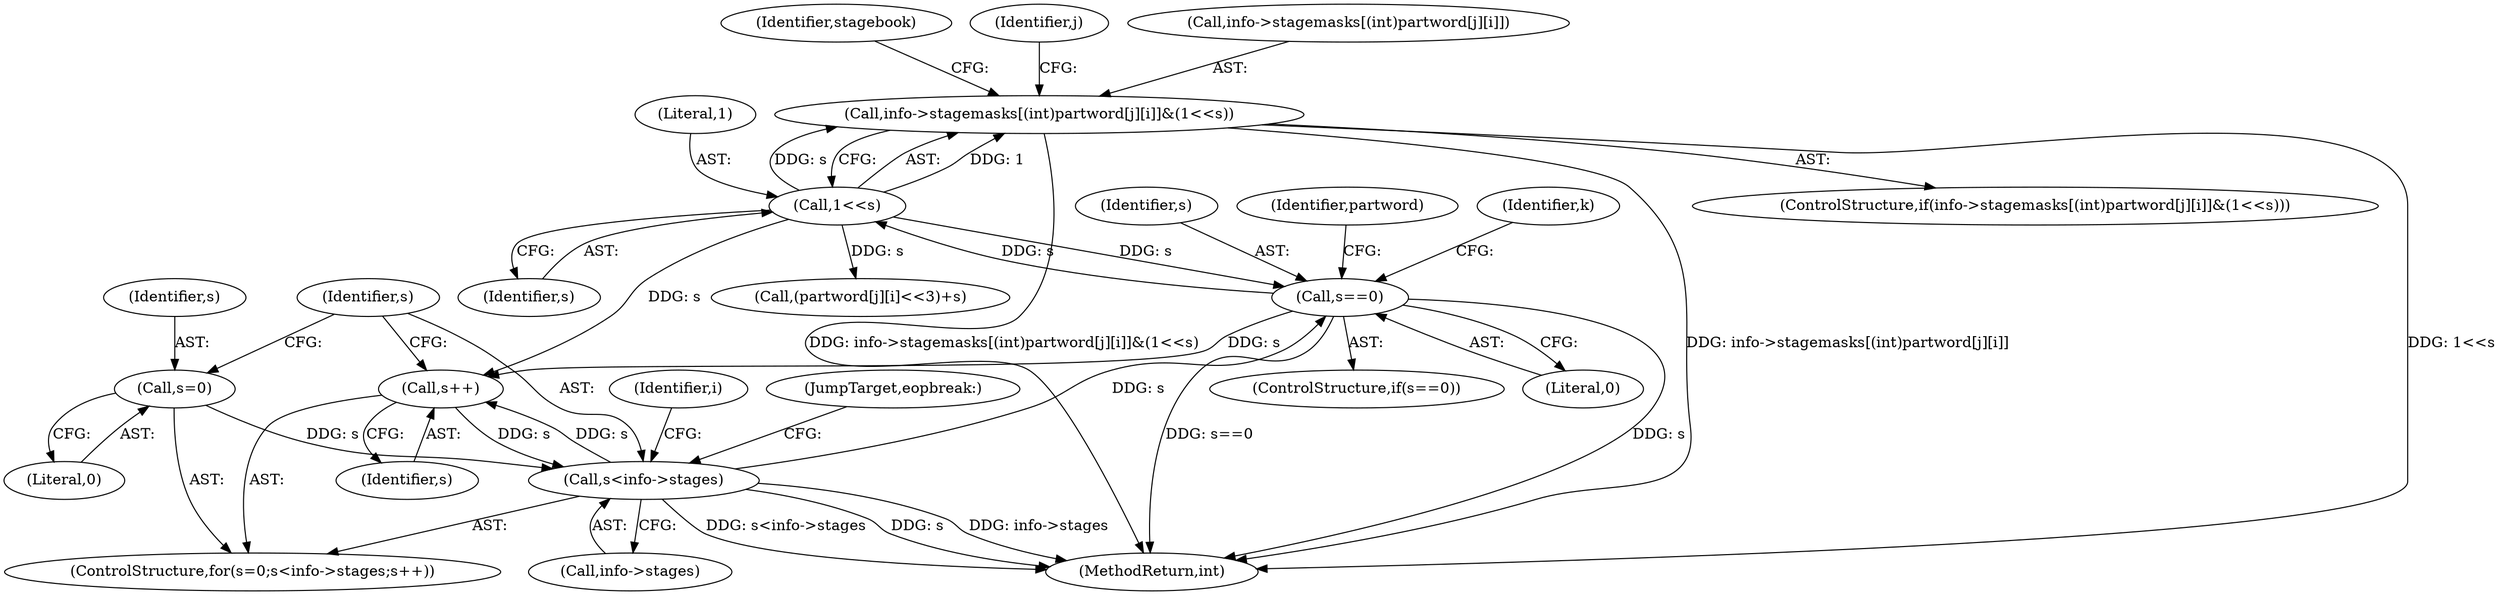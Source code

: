 digraph "0_Android_659030a2e80c38fb8da0a4eb68695349eec6778b@pointer" {
"1000491" [label="(Call,info->stagemasks[(int)partword[j][i]]&(1<<s))"];
"1000503" [label="(Call,1<<s)"];
"1000303" [label="(Call,s==0)"];
"1000286" [label="(Call,s<info->stages)"];
"1000291" [label="(Call,s++)"];
"1000283" [label="(Call,s=0)"];
"1000282" [label="(ControlStructure,for(s=0;s<info->stages;s++))"];
"1000287" [label="(Identifier,s)"];
"1000296" [label="(Identifier,i)"];
"1000504" [label="(Literal,1)"];
"1000302" [label="(ControlStructure,if(s==0))"];
"1000491" [label="(Call,info->stagemasks[(int)partword[j][i]]&(1<<s))"];
"1000503" [label="(Call,1<<s)"];
"1000518" [label="(Call,(partword[j][i]<<3)+s)"];
"1000509" [label="(Identifier,stagebook)"];
"1000284" [label="(Identifier,s)"];
"1000851" [label="(JumpTarget,eopbreak:)"];
"1000285" [label="(Literal,0)"];
"1000288" [label="(Call,info->stages)"];
"1000305" [label="(Literal,0)"];
"1000854" [label="(MethodReturn,int)"];
"1000478" [label="(Identifier,j)"];
"1000292" [label="(Identifier,s)"];
"1000291" [label="(Call,s++)"];
"1000505" [label="(Identifier,s)"];
"1000310" [label="(Identifier,partword)"];
"1000492" [label="(Call,info->stagemasks[(int)partword[j][i]])"];
"1000456" [label="(Identifier,k)"];
"1000303" [label="(Call,s==0)"];
"1000304" [label="(Identifier,s)"];
"1000286" [label="(Call,s<info->stages)"];
"1000283" [label="(Call,s=0)"];
"1000490" [label="(ControlStructure,if(info->stagemasks[(int)partword[j][i]]&(1<<s)))"];
"1000491" -> "1000490"  [label="AST: "];
"1000491" -> "1000503"  [label="CFG: "];
"1000492" -> "1000491"  [label="AST: "];
"1000503" -> "1000491"  [label="AST: "];
"1000509" -> "1000491"  [label="CFG: "];
"1000478" -> "1000491"  [label="CFG: "];
"1000491" -> "1000854"  [label="DDG: 1<<s"];
"1000491" -> "1000854"  [label="DDG: info->stagemasks[(int)partword[j][i]]&(1<<s)"];
"1000491" -> "1000854"  [label="DDG: info->stagemasks[(int)partword[j][i]]"];
"1000503" -> "1000491"  [label="DDG: 1"];
"1000503" -> "1000491"  [label="DDG: s"];
"1000503" -> "1000505"  [label="CFG: "];
"1000504" -> "1000503"  [label="AST: "];
"1000505" -> "1000503"  [label="AST: "];
"1000503" -> "1000291"  [label="DDG: s"];
"1000503" -> "1000303"  [label="DDG: s"];
"1000303" -> "1000503"  [label="DDG: s"];
"1000503" -> "1000518"  [label="DDG: s"];
"1000303" -> "1000302"  [label="AST: "];
"1000303" -> "1000305"  [label="CFG: "];
"1000304" -> "1000303"  [label="AST: "];
"1000305" -> "1000303"  [label="AST: "];
"1000310" -> "1000303"  [label="CFG: "];
"1000456" -> "1000303"  [label="CFG: "];
"1000303" -> "1000854"  [label="DDG: s"];
"1000303" -> "1000854"  [label="DDG: s==0"];
"1000303" -> "1000291"  [label="DDG: s"];
"1000286" -> "1000303"  [label="DDG: s"];
"1000286" -> "1000282"  [label="AST: "];
"1000286" -> "1000288"  [label="CFG: "];
"1000287" -> "1000286"  [label="AST: "];
"1000288" -> "1000286"  [label="AST: "];
"1000296" -> "1000286"  [label="CFG: "];
"1000851" -> "1000286"  [label="CFG: "];
"1000286" -> "1000854"  [label="DDG: s<info->stages"];
"1000286" -> "1000854"  [label="DDG: s"];
"1000286" -> "1000854"  [label="DDG: info->stages"];
"1000291" -> "1000286"  [label="DDG: s"];
"1000283" -> "1000286"  [label="DDG: s"];
"1000286" -> "1000291"  [label="DDG: s"];
"1000291" -> "1000282"  [label="AST: "];
"1000291" -> "1000292"  [label="CFG: "];
"1000292" -> "1000291"  [label="AST: "];
"1000287" -> "1000291"  [label="CFG: "];
"1000283" -> "1000282"  [label="AST: "];
"1000283" -> "1000285"  [label="CFG: "];
"1000284" -> "1000283"  [label="AST: "];
"1000285" -> "1000283"  [label="AST: "];
"1000287" -> "1000283"  [label="CFG: "];
}
